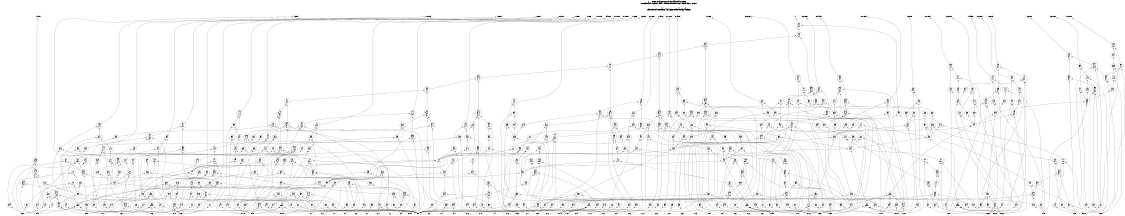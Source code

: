 # Network structure generated by ABC

digraph network {
size = "7.5,10";
center = true;
edge [dir = back];

{
  node [shape = plaintext];
  edge [style = invis];
  LevelTitle1 [label=""];
  LevelTitle2 [label=""];
  Level18 [label = ""];
  Level17 [label = ""];
  Level16 [label = ""];
  Level15 [label = ""];
  Level14 [label = ""];
  Level13 [label = ""];
  Level12 [label = ""];
  Level11 [label = ""];
  Level10 [label = ""];
  Level9 [label = ""];
  Level8 [label = ""];
  Level7 [label = ""];
  Level6 [label = ""];
  Level5 [label = ""];
  Level4 [label = ""];
  Level3 [label = ""];
  Level2 [label = ""];
  Level1 [label = ""];
  Level0 [label = ""];
  LevelTitle1 ->  LevelTitle2 ->  Level18 ->  Level17 ->  Level16 ->  Level15 ->  Level14 ->  Level13 ->  Level12 ->  Level11 ->  Level10 ->  Level9 ->  Level8 ->  Level7 ->  Level6 ->  Level5 ->  Level4 ->  Level3 ->  Level2 ->  Level1 ->  Level0;
}

{
  rank = same;
  LevelTitle1;
  title1 [shape=plaintext,
          fontsize=20,
          fontname = "Times-Roman",
          label="Network structure visualized by ABC\nBenchmark \"s838.1.blif\". Time was Thu Oct  8 20:46:11 2020. "
         ];
}

{
  rank = same;
  LevelTitle2;
  title2 [shape=plaintext,
          fontsize=18,
          fontname = "Times-Roman",
          label="The network contains 446 logic nodes and 32 latches.\n"
         ];
}

{
  rank = same;
  Level18;
  Node35 [label = "Z", shape = invtriangle, color = coral, fillcolor = coral];
  Node37 [label = "X.4L_in", shape = box, color = coral, fillcolor = coral];
  Node40 [label = "X.3L_in", shape = box, color = coral, fillcolor = coral];
  Node43 [label = "X.2L_in", shape = box, color = coral, fillcolor = coral];
  Node46 [label = "X.1L_in", shape = box, color = coral, fillcolor = coral];
  Node49 [label = "X.8L_in", shape = box, color = coral, fillcolor = coral];
  Node52 [label = "X.7L_in", shape = box, color = coral, fillcolor = coral];
  Node55 [label = "X.6L_in", shape = box, color = coral, fillcolor = coral];
  Node58 [label = "X.5L_in", shape = box, color = coral, fillcolor = coral];
  Node61 [label = "X.12L_in", shape = box, color = coral, fillcolor = coral];
  Node64 [label = "X.11L_in", shape = box, color = coral, fillcolor = coral];
  Node67 [label = "X.10L_in", shape = box, color = coral, fillcolor = coral];
  Node70 [label = "X.9L_in", shape = box, color = coral, fillcolor = coral];
  Node73 [label = "X.16L_in", shape = box, color = coral, fillcolor = coral];
  Node76 [label = "X.15L_in", shape = box, color = coral, fillcolor = coral];
  Node79 [label = "X.14L_in", shape = box, color = coral, fillcolor = coral];
  Node82 [label = "X.13L_in", shape = box, color = coral, fillcolor = coral];
  Node85 [label = "X.20L_in", shape = box, color = coral, fillcolor = coral];
  Node88 [label = "X.19L_in", shape = box, color = coral, fillcolor = coral];
  Node91 [label = "X.18L_in", shape = box, color = coral, fillcolor = coral];
  Node94 [label = "X.17L_in", shape = box, color = coral, fillcolor = coral];
  Node97 [label = "X.24L_in", shape = box, color = coral, fillcolor = coral];
  Node100 [label = "X.23L_in", shape = box, color = coral, fillcolor = coral];
  Node103 [label = "X.22L_in", shape = box, color = coral, fillcolor = coral];
  Node106 [label = "X.21L_in", shape = box, color = coral, fillcolor = coral];
  Node109 [label = "X.28L_in", shape = box, color = coral, fillcolor = coral];
  Node112 [label = "X.27L_in", shape = box, color = coral, fillcolor = coral];
  Node115 [label = "X.26L_in", shape = box, color = coral, fillcolor = coral];
  Node118 [label = "X.25L_in", shape = box, color = coral, fillcolor = coral];
  Node121 [label = "X.32L_in", shape = box, color = coral, fillcolor = coral];
  Node124 [label = "X.31L_in", shape = box, color = coral, fillcolor = coral];
  Node127 [label = "X.30L_in", shape = box, color = coral, fillcolor = coral];
  Node130 [label = "X.29L_in", shape = box, color = coral, fillcolor = coral];
}

{
  rank = same;
  Level17;
  Node132 [label = "132\n1- 1\n-1 1", shape = ellipse];
}

{
  rank = same;
  Level16;
  Node553 [label = "553\n1- 1\n-1 1", shape = ellipse];
}

{
  rank = same;
  Level15;
  Node162 [label = "162\n0- 1\n-0 1", shape = ellipse];
  Node551 [label = "551\n1- 1\n-1 1", shape = ellipse];
}

{
  rank = same;
  Level14;
  Node161 [label = "161\n0- 1\n-0 1", shape = ellipse];
  Node264 [label = "264\n0 1", shape = ellipse];
  Node549 [label = "549\n1- 1\n-1 1", shape = ellipse];
}

{
  rank = same;
  Level13;
  Node157 [label = "157\n0- 1\n-0 1", shape = ellipse];
  Node158 [label = "158\n1- 1\n-1 1", shape = ellipse];
  Node163 [label = "163\n00 1", shape = ellipse];
  Node263 [label = "263\n00 1", shape = ellipse];
  Node520 [label = "520\n1-- 1\n-1- 1\n--1 1", shape = ellipse];
  Node521 [label = "521\n1- 1\n-1 1", shape = ellipse];
  Node547 [label = "547\n1- 1\n-1 1", shape = ellipse];
}

{
  rank = same;
  Level12;
  Node153 [label = "153\n0- 1\n-0 1", shape = ellipse];
  Node154 [label = "154\n1- 1\n-1 1", shape = ellipse];
  Node159 [label = "159\n00 1", shape = ellipse];
  Node164 [label = "164\n1- 1\n-1 1", shape = ellipse];
  Node407 [label = "407\n11 1", shape = ellipse];
  Node413 [label = "413\n11 1", shape = ellipse];
  Node416 [label = "416\n11 1", shape = ellipse];
  Node516 [label = "516\n1-- 1\n-1- 1\n--1 1", shape = ellipse];
  Node519 [label = "519\n0- 1\n-0 1", shape = ellipse];
  Node545 [label = "545\n1- 1\n-1 1", shape = ellipse];
  Node561 [label = "561\n0- 1\n-0 1", shape = ellipse];
}

{
  rank = same;
  Level11;
  Node149 [label = "149\n0- 1\n-0 1", shape = ellipse];
  Node150 [label = "150\n1- 1\n-1 1", shape = ellipse];
  Node155 [label = "155\n00 1", shape = ellipse];
  Node160 [label = "160\n1- 1\n-1 1", shape = ellipse];
  Node243 [label = "243\n0 1", shape = ellipse];
  Node254 [label = "254\n0 1", shape = ellipse];
  Node256 [label = "256\n0 1", shape = ellipse];
  Node265 [label = "265\n0 1", shape = ellipse];
  Node401 [label = "401\n11 1", shape = ellipse];
  Node406 [label = "406\n11 1", shape = ellipse];
  Node409 [label = "409\n11 1", shape = ellipse];
  Node412 [label = "412\n11 1", shape = ellipse];
  Node414 [label = "414\n11 1", shape = ellipse];
  Node513 [label = "513\n1-- 1\n-1- 1\n--1 1", shape = ellipse];
  Node522 [label = "522\n1-- 1\n-1- 1\n--1 1", shape = ellipse];
  Node543 [label = "543\n1- 1\n-1 1", shape = ellipse];
  Node552 [label = "552\n0-- 1\n-0- 1\n--0 1", shape = ellipse];
  Node560 [label = "560\n0- 1\n-0 1", shape = ellipse];
}

{
  rank = same;
  Level10;
  Node145 [label = "145\n0- 1\n-0 1", shape = ellipse];
  Node146 [label = "146\n1- 1\n-1 1", shape = ellipse];
  Node151 [label = "151\n00 1", shape = ellipse];
  Node156 [label = "156\n1- 1\n-1 1", shape = ellipse];
  Node230 [label = "230\n0 1", shape = ellipse];
  Node241 [label = "241\n0 1", shape = ellipse];
  Node242 [label = "242\n00 1", shape = ellipse];
  Node246 [label = "246\n0 1", shape = ellipse];
  Node255 [label = "255\n0- 1\n-0 1", shape = ellipse];
  Node260 [label = "260\n0 1", shape = ellipse];
  Node395 [label = "395\n11 1", shape = ellipse];
  Node400 [label = "400\n11 1", shape = ellipse];
  Node403 [label = "403\n11 1", shape = ellipse];
  Node408 [label = "408\n11 1", shape = ellipse];
  Node410 [label = "410\n11 1", shape = ellipse];
  Node415 [label = "415\n11 1", shape = ellipse];
  Node510 [label = "510\n1-- 1\n-1- 1\n--1 1", shape = ellipse];
  Node518 [label = "518\n1-- 1\n-1- 1\n--1 1", shape = ellipse];
  Node537 [label = "537\n1- 1\n-1 1", shape = ellipse];
  Node538 [label = "538\n1- 1\n-1 1", shape = ellipse];
  Node541 [label = "541\n1- 1\n-1 1", shape = ellipse];
  Node550 [label = "550\n0-- 1\n-0- 1\n--0 1", shape = ellipse];
  Node559 [label = "559\n0- 1\n-0 1", shape = ellipse];
  Node577 [label = "577\n00 1", shape = ellipse];
}

{
  rank = same;
  Level9;
  Node141 [label = "141\n0- 1\n-0 1", shape = ellipse];
  Node142 [label = "142\n1- 1\n-1 1", shape = ellipse];
  Node147 [label = "147\n00 1", shape = ellipse];
  Node152 [label = "152\n1- 1\n-1 1", shape = ellipse];
  Node217 [label = "217\n0 1", shape = ellipse];
  Node228 [label = "228\n0 1", shape = ellipse];
  Node229 [label = "229\n00 1", shape = ellipse];
  Node233 [label = "233\n0 1", shape = ellipse];
  Node245 [label = "245\n0- 1\n-0 1", shape = ellipse];
  Node250 [label = "250\n0 1", shape = ellipse];
  Node251 [label = "251\n0 1", shape = ellipse];
  Node259 [label = "259\n11 1", shape = ellipse];
  Node365 [label = "365\n0 1", shape = ellipse];
  Node367 [label = "367\n0 1", shape = ellipse];
  Node389 [label = "389\n11 1", shape = ellipse];
  Node394 [label = "394\n11 1", shape = ellipse];
  Node397 [label = "397\n11 1", shape = ellipse];
  Node402 [label = "402\n11 1", shape = ellipse];
  Node404 [label = "404\n11 1", shape = ellipse];
  Node411 [label = "411\n11 1", shape = ellipse];
  Node495 [label = "495\n11 1", shape = ellipse];
  Node497 [label = "497\n11 1", shape = ellipse];
  Node507 [label = "507\n1-- 1\n-1- 1\n--1 1", shape = ellipse];
  Node515 [label = "515\n1-- 1\n-1- 1\n--1 1", shape = ellipse];
  Node535 [label = "535\n1- 1\n-1 1", shape = ellipse];
  Node536 [label = "536\n1- 1\n-1 1", shape = ellipse];
  Node540 [label = "540\n0-- 1\n-0- 1\n--0 1", shape = ellipse];
  Node542 [label = "542\n0-- 1\n-0- 1\n--0 1", shape = ellipse];
  Node544 [label = "544\n0-- 1\n-0- 1\n--0 1", shape = ellipse];
  Node546 [label = "546\n0-- 1\n-0- 1\n--0 1", shape = ellipse];
  Node548 [label = "548\n0-- 1\n-0- 1\n--0 1", shape = ellipse];
  Node558 [label = "558\n0- 1\n-0 1", shape = ellipse];
  Node576 [label = "576\n00 1", shape = ellipse];
}

{
  rank = same;
  Level8;
  Node137 [label = "137\n0- 1\n-0 1", shape = ellipse];
  Node138 [label = "138\n1- 1\n-1 1", shape = ellipse];
  Node143 [label = "143\n00 1", shape = ellipse];
  Node148 [label = "148\n1- 1\n-1 1", shape = ellipse];
  Node204 [label = "204\n0 1", shape = ellipse];
  Node215 [label = "215\n0 1", shape = ellipse];
  Node216 [label = "216\n00 1", shape = ellipse];
  Node220 [label = "220\n0 1", shape = ellipse];
  Node232 [label = "232\n0- 1\n-0 1", shape = ellipse];
  Node237 [label = "237\n0 1", shape = ellipse];
  Node238 [label = "238\n0 1", shape = ellipse];
  Node249 [label = "249\n11 1", shape = ellipse];
  Node359 [label = "359\n0 1", shape = ellipse];
  Node361 [label = "361\n0 1", shape = ellipse];
  Node364 [label = "364\n11 1", shape = ellipse];
  Node366 [label = "366\n11 1", shape = ellipse];
  Node383 [label = "383\n11 1", shape = ellipse];
  Node388 [label = "388\n11 1", shape = ellipse];
  Node391 [label = "391\n11 1", shape = ellipse];
  Node396 [label = "396\n11 1", shape = ellipse];
  Node398 [label = "398\n11 1", shape = ellipse];
  Node405 [label = "405\n11 1", shape = ellipse];
  Node474 [label = "474\n11 1", shape = ellipse];
  Node478 [label = "478\n11 1", shape = ellipse];
  Node493 [label = "493\n11 1", shape = ellipse];
  Node496 [label = "496\n11 1", shape = ellipse];
  Node504 [label = "504\n1-- 1\n-1- 1\n--1 1", shape = ellipse];
  Node512 [label = "512\n1-- 1\n-1- 1\n--1 1", shape = ellipse];
  Node525 [label = "525\n1- 1\n-1 1", shape = ellipse];
  Node527 [label = "527\n1- 1\n-1 1", shape = ellipse];
  Node529 [label = "529\n1- 1\n-1 1", shape = ellipse];
  Node531 [label = "531\n1- 1\n-1 1", shape = ellipse];
  Node533 [label = "533\n1- 1\n-1 1", shape = ellipse];
  Node534 [label = "534\n1- 1\n-1 1", shape = ellipse];
  Node539 [label = "539\n0-- 1\n-0- 1\n--0 1", shape = ellipse];
  Node557 [label = "557\n0- 1\n-0 1", shape = ellipse];
  Node572 [label = "572\n00 1", shape = ellipse];
  Node573 [label = "573\n00 1", shape = ellipse];
  Node574 [label = "574\n00 1", shape = ellipse];
  Node575 [label = "575\n00 1", shape = ellipse];
}

{
  rank = same;
  Level7;
  Node139 [label = "139\n00 1", shape = ellipse];
  Node144 [label = "144\n1- 1\n-1 1", shape = ellipse];
  Node191 [label = "191\n0 1", shape = ellipse];
  Node202 [label = "202\n0 1", shape = ellipse];
  Node203 [label = "203\n00 1", shape = ellipse];
  Node207 [label = "207\n0 1", shape = ellipse];
  Node219 [label = "219\n0- 1\n-0 1", shape = ellipse];
  Node224 [label = "224\n0 1", shape = ellipse];
  Node225 [label = "225\n0 1", shape = ellipse];
  Node236 [label = "236\n11 1", shape = ellipse];
  Node331 [label = "331\n0 1", shape = ellipse];
  Node337 [label = "337\n0 1", shape = ellipse];
  Node343 [label = "343\n0 1", shape = ellipse];
  Node349 [label = "349\n0 1", shape = ellipse];
  Node353 [label = "353\n0 1", shape = ellipse];
  Node355 [label = "355\n0 1", shape = ellipse];
  Node358 [label = "358\n11 1", shape = ellipse];
  Node360 [label = "360\n11 1", shape = ellipse];
  Node377 [label = "377\n11 1", shape = ellipse];
  Node382 [label = "382\n11 1", shape = ellipse];
  Node385 [label = "385\n11 1", shape = ellipse];
  Node390 [label = "390\n11 1", shape = ellipse];
  Node392 [label = "392\n11 1", shape = ellipse];
  Node399 [label = "399\n11 1", shape = ellipse];
  Node436 [label = "436\n11 1", shape = ellipse];
  Node468 [label = "468\n11 1", shape = ellipse];
  Node472 [label = "472\n11 1", shape = ellipse];
  Node486 [label = "486\n11 1", shape = ellipse];
  Node488 [label = "488\n11 1", shape = ellipse];
  Node490 [label = "490\n11 1", shape = ellipse];
  Node491 [label = "491\n11 1", shape = ellipse];
  Node492 [label = "492\n11 1", shape = ellipse];
  Node494 [label = "494\n11 1", shape = ellipse];
  Node501 [label = "501\n1-- 1\n-1- 1\n--1 1", shape = ellipse];
  Node509 [label = "509\n1-- 1\n-1- 1\n--1 1", shape = ellipse];
  Node523 [label = "523\n1- 1\n-1 1", shape = ellipse];
  Node532 [label = "532\n1- 1\n-1 1", shape = ellipse];
  Node556 [label = "556\n0- 1\n-0 1", shape = ellipse];
  Node571 [label = "571\n00 1", shape = ellipse];
}

{
  rank = same;
  Level6;
  Node140 [label = "140\n1- 1\n-1 1", shape = ellipse];
  Node178 [label = "178\n0 1", shape = ellipse];
  Node189 [label = "189\n0 1", shape = ellipse];
  Node190 [label = "190\n00 1", shape = ellipse];
  Node194 [label = "194\n0 1", shape = ellipse];
  Node206 [label = "206\n0- 1\n-0 1", shape = ellipse];
  Node211 [label = "211\n0 1", shape = ellipse];
  Node212 [label = "212\n0 1", shape = ellipse];
  Node223 [label = "223\n11 1", shape = ellipse];
  Node325 [label = "325\n0 1", shape = ellipse];
  Node330 [label = "330\n11 1", shape = ellipse];
  Node336 [label = "336\n11 1", shape = ellipse];
  Node342 [label = "342\n11 1", shape = ellipse];
  Node347 [label = "347\n0 1", shape = ellipse];
  Node348 [label = "348\n11 1", shape = ellipse];
  Node352 [label = "352\n11 1", shape = ellipse];
  Node354 [label = "354\n11 1", shape = ellipse];
  Node376 [label = "376\n11 1", shape = ellipse];
  Node379 [label = "379\n11 1", shape = ellipse];
  Node384 [label = "384\n11 1", shape = ellipse];
  Node386 [label = "386\n11 1", shape = ellipse];
  Node393 [label = "393\n11 1", shape = ellipse];
  Node434 [label = "434\n11 1", shape = ellipse];
  Node442 [label = "442\n11 1", shape = ellipse];
  Node448 [label = "448\n11 1", shape = ellipse];
  Node454 [label = "454\n11 1", shape = ellipse];
  Node460 [label = "460\n11 1", shape = ellipse];
  Node462 [label = "462\n11 1", shape = ellipse];
  Node466 [label = "466\n11 1", shape = ellipse];
  Node484 [label = "484\n11 1", shape = ellipse];
  Node489 [label = "489\n11 1", shape = ellipse];
  Node506 [label = "506\n1-- 1\n-1- 1\n--1 1", shape = ellipse];
  Node526 [label = "526\n1- 1\n-1 1", shape = ellipse];
  Node528 [label = "528\n1- 1\n-1 1", shape = ellipse];
  Node530 [label = "530\n1- 1\n-1 1", shape = ellipse];
  Node555 [label = "555\n0- 1\n-0 1", shape = ellipse];
}

{
  rank = same;
  Level5;
  Node133 [label = "133\n0- 1\n-0 1", shape = ellipse];
  Node134 [label = "134\n1- 1\n-1 1", shape = ellipse];
  Node177 [label = "177\n00 1", shape = ellipse];
  Node181 [label = "181\n0 1", shape = ellipse];
  Node193 [label = "193\n0- 1\n-0 1", shape = ellipse];
  Node198 [label = "198\n0 1", shape = ellipse];
  Node199 [label = "199\n0 1", shape = ellipse];
  Node210 [label = "210\n11 1", shape = ellipse];
  Node324 [label = "324\n00 1", shape = ellipse];
  Node329 [label = "329\n0 1", shape = ellipse];
  Node335 [label = "335\n0 1", shape = ellipse];
  Node341 [label = "341\n0 1", shape = ellipse];
  Node346 [label = "346\n11 1", shape = ellipse];
  Node378 [label = "378\n11 1", shape = ellipse];
  Node380 [label = "380\n11 1", shape = ellipse];
  Node387 [label = "387\n11 1", shape = ellipse];
  Node432 [label = "432\n11 1", shape = ellipse];
  Node440 [label = "440\n00 1", shape = ellipse];
  Node441 [label = "441\n000 1", shape = ellipse];
  Node446 [label = "446\n00 1", shape = ellipse];
  Node447 [label = "447\n000 1", shape = ellipse];
  Node452 [label = "452\n00 1", shape = ellipse];
  Node453 [label = "453\n000 1", shape = ellipse];
  Node456 [label = "456\n11 1", shape = ellipse];
  Node458 [label = "458\n00 1", shape = ellipse];
  Node459 [label = "459\n000 1", shape = ellipse];
  Node464 [label = "464\n00 1", shape = ellipse];
  Node465 [label = "465\n000 1", shape = ellipse];
  Node470 [label = "470\n00 1", shape = ellipse];
  Node471 [label = "471\n000 1", shape = ellipse];
  Node476 [label = "476\n00 1", shape = ellipse];
  Node477 [label = "477\n000 1", shape = ellipse];
  Node483 [label = "483\n000 1", shape = ellipse];
  Node487 [label = "487\n11 1", shape = ellipse];
  Node503 [label = "503\n1-- 1\n-1- 1\n--1 1", shape = ellipse];
  Node524 [label = "524\n1- 1\n-1 1", shape = ellipse];
}

{
  rank = same;
  Level4;
  Node135 [label = "135\n00 1", shape = ellipse];
  Node180 [label = "180\n0- 1\n-0 1", shape = ellipse];
  Node185 [label = "185\n0 1", shape = ellipse];
  Node186 [label = "186\n0 1", shape = ellipse];
  Node197 [label = "197\n11 1", shape = ellipse];
  Node323 [label = "323\n0 1", shape = ellipse];
  Node328 [label = "328\n11 1", shape = ellipse];
  Node334 [label = "334\n11 1", shape = ellipse];
  Node340 [label = "340\n11 1", shape = ellipse];
  Node371 [label = "371\n11 1", shape = ellipse];
  Node381 [label = "381\n11 1", shape = ellipse];
  Node430 [label = "430\n11 1", shape = ellipse];
  Node450 [label = "450\n11 1", shape = ellipse];
  Node482 [label = "482\n11 1", shape = ellipse];
  Node485 [label = "485\n11 1", shape = ellipse];
  Node498 [label = "498\n1-- 1\n-1- 1\n--1 1", shape = ellipse];
  Node562 [label = "562\n0- 1\n-0 1", shape = ellipse];
  Node563 [label = "563\n0- 1\n-0 1", shape = ellipse];
  Node564 [label = "564\n0- 1\n-0 1", shape = ellipse];
  Node565 [label = "565\n0- 1\n-0 1", shape = ellipse];
  Node566 [label = "566\n0- 1\n-0 1", shape = ellipse];
  Node567 [label = "567\n0- 1\n-0 1", shape = ellipse];
  Node568 [label = "568\n0- 1\n-0 1", shape = ellipse];
  Node569 [label = "569\n0- 1\n-0 1", shape = ellipse];
  Node570 [label = "570\n00 1", shape = ellipse];
}

{
  rank = same;
  Level3;
  Node136 [label = "136\n1- 1\n-1 1", shape = ellipse];
  Node166 [label = "166\n0 1", shape = ellipse];
  Node176 [label = "176\n0 1", shape = ellipse];
  Node184 [label = "184\n11 1", shape = ellipse];
  Node272 [label = "272\n0 1", shape = ellipse];
  Node279 [label = "279\n0 1", shape = ellipse];
  Node286 [label = "286\n0 1", shape = ellipse];
  Node293 [label = "293\n0 1", shape = ellipse];
  Node300 [label = "300\n0 1", shape = ellipse];
  Node307 [label = "307\n0 1", shape = ellipse];
  Node314 [label = "314\n0 1", shape = ellipse];
  Node321 [label = "321\n0 1", shape = ellipse];
  Node322 [label = "322\n00 1", shape = ellipse];
  Node370 [label = "370\n11 1", shape = ellipse];
  Node373 [label = "373\n11 1", shape = ellipse];
  Node428 [label = "428\n11 1", shape = ellipse];
  Node438 [label = "438\n11 1", shape = ellipse];
  Node439 [label = "439\n00 1", shape = ellipse];
  Node444 [label = "444\n11 1", shape = ellipse];
  Node445 [label = "445\n00 1", shape = ellipse];
  Node451 [label = "451\n00 1", shape = ellipse];
  Node457 [label = "457\n00 1", shape = ellipse];
  Node463 [label = "463\n00 1", shape = ellipse];
  Node469 [label = "469\n00 1", shape = ellipse];
  Node475 [label = "475\n00 1", shape = ellipse];
  Node480 [label = "480\n11 1", shape = ellipse];
  Node554 [label = "554\n0- 1\n-0 1", shape = ellipse];
}

{
  rank = same;
  Level2;
  Node165 [label = "165\n00 1", shape = ellipse];
  Node169 [label = "169\n0 1", shape = ellipse];
  Node271 [label = "271\n0- 1\n-0 1", shape = ellipse];
  Node278 [label = "278\n0- 1\n-0 1", shape = ellipse];
  Node285 [label = "285\n0- 1\n-0 1", shape = ellipse];
  Node292 [label = "292\n0- 1\n-0 1", shape = ellipse];
  Node299 [label = "299\n0- 1\n-0 1", shape = ellipse];
  Node306 [label = "306\n0- 1\n-0 1", shape = ellipse];
  Node313 [label = "313\n0- 1\n-0 1", shape = ellipse];
  Node320 [label = "320\n0- 1\n-0 1", shape = ellipse];
  Node372 [label = "372\n11 1", shape = ellipse];
  Node374 [label = "374\n11 1", shape = ellipse];
  Node375 [label = "375\n11 1", shape = ellipse];
  Node417 [label = "417\n000 1", shape = ellipse];
  Node418 [label = "418\n000 1", shape = ellipse];
  Node419 [label = "419\n000 1", shape = ellipse];
  Node420 [label = "420\n000 1", shape = ellipse];
  Node421 [label = "421\n000 1", shape = ellipse];
  Node422 [label = "422\n000 1", shape = ellipse];
  Node423 [label = "423\n000 1", shape = ellipse];
  Node426 [label = "426\n11 1", shape = ellipse];
  Node437 [label = "437\n00 1", shape = ellipse];
  Node443 [label = "443\n00 1", shape = ellipse];
  Node449 [label = "449\n00 1", shape = ellipse];
  Node455 [label = "455\n00 1", shape = ellipse];
  Node461 [label = "461\n00 1", shape = ellipse];
  Node467 [label = "467\n00 1", shape = ellipse];
  Node473 [label = "473\n00 1", shape = ellipse];
  Node479 [label = "479\n00 1", shape = ellipse];
  Node500 [label = "500\n1-- 1\n-1- 1\n--1 1", shape = ellipse];
}

{
  rank = same;
  Level1;
  Node167 [label = "167\n0 1", shape = ellipse];
  Node168 [label = "168\n0- 1\n-0 1", shape = ellipse];
  Node170 [label = "170\n0 1", shape = ellipse];
  Node171 [label = "171\n0 1", shape = ellipse];
  Node172 [label = "172\n0 1", shape = ellipse];
  Node173 [label = "173\n0 1", shape = ellipse];
  Node174 [label = "174\n0 1", shape = ellipse];
  Node175 [label = "175\n0 1", shape = ellipse];
  Node179 [label = "179\n0 1", shape = ellipse];
  Node182 [label = "182\n0 1", shape = ellipse];
  Node183 [label = "183\n0 1", shape = ellipse];
  Node187 [label = "187\n0 1", shape = ellipse];
  Node188 [label = "188\n0 1", shape = ellipse];
  Node192 [label = "192\n0 1", shape = ellipse];
  Node195 [label = "195\n0 1", shape = ellipse];
  Node196 [label = "196\n0 1", shape = ellipse];
  Node200 [label = "200\n0 1", shape = ellipse];
  Node201 [label = "201\n0 1", shape = ellipse];
  Node205 [label = "205\n0 1", shape = ellipse];
  Node208 [label = "208\n0 1", shape = ellipse];
  Node209 [label = "209\n0 1", shape = ellipse];
  Node213 [label = "213\n0 1", shape = ellipse];
  Node214 [label = "214\n0 1", shape = ellipse];
  Node218 [label = "218\n0 1", shape = ellipse];
  Node221 [label = "221\n0 1", shape = ellipse];
  Node222 [label = "222\n0 1", shape = ellipse];
  Node226 [label = "226\n0 1", shape = ellipse];
  Node227 [label = "227\n0 1", shape = ellipse];
  Node231 [label = "231\n0 1", shape = ellipse];
  Node234 [label = "234\n0 1", shape = ellipse];
  Node235 [label = "235\n0 1", shape = ellipse];
  Node239 [label = "239\n0 1", shape = ellipse];
  Node240 [label = "240\n0 1", shape = ellipse];
  Node244 [label = "244\n0 1", shape = ellipse];
  Node247 [label = "247\n0 1", shape = ellipse];
  Node248 [label = "248\n0 1", shape = ellipse];
  Node252 [label = "252\n0 1", shape = ellipse];
  Node253 [label = "253\n0 1", shape = ellipse];
  Node257 [label = "257\n0 1", shape = ellipse];
  Node258 [label = "258\n0 1", shape = ellipse];
  Node261 [label = "261\n0 1", shape = ellipse];
  Node262 [label = "262\n0 1", shape = ellipse];
  Node266 [label = "266\n0 1", shape = ellipse];
  Node267 [label = "267\n0 1", shape = ellipse];
  Node268 [label = "268\n0 1", shape = ellipse];
  Node269 [label = "269\n0 1", shape = ellipse];
  Node270 [label = "270\n0 1", shape = ellipse];
  Node273 [label = "273\n0 1", shape = ellipse];
  Node274 [label = "274\n0 1", shape = ellipse];
  Node275 [label = "275\n0 1", shape = ellipse];
  Node276 [label = "276\n0 1", shape = ellipse];
  Node277 [label = "277\n0 1", shape = ellipse];
  Node280 [label = "280\n0 1", shape = ellipse];
  Node281 [label = "281\n0 1", shape = ellipse];
  Node282 [label = "282\n0 1", shape = ellipse];
  Node283 [label = "283\n0 1", shape = ellipse];
  Node284 [label = "284\n0 1", shape = ellipse];
  Node287 [label = "287\n0 1", shape = ellipse];
  Node288 [label = "288\n0 1", shape = ellipse];
  Node289 [label = "289\n0 1", shape = ellipse];
  Node290 [label = "290\n0 1", shape = ellipse];
  Node291 [label = "291\n0 1", shape = ellipse];
  Node294 [label = "294\n0 1", shape = ellipse];
  Node295 [label = "295\n0 1", shape = ellipse];
  Node296 [label = "296\n0 1", shape = ellipse];
  Node297 [label = "297\n0 1", shape = ellipse];
  Node298 [label = "298\n0 1", shape = ellipse];
  Node301 [label = "301\n0 1", shape = ellipse];
  Node302 [label = "302\n0 1", shape = ellipse];
  Node303 [label = "303\n0 1", shape = ellipse];
  Node304 [label = "304\n0 1", shape = ellipse];
  Node305 [label = "305\n0 1", shape = ellipse];
  Node308 [label = "308\n0 1", shape = ellipse];
  Node309 [label = "309\n0 1", shape = ellipse];
  Node310 [label = "310\n0 1", shape = ellipse];
  Node311 [label = "311\n0 1", shape = ellipse];
  Node312 [label = "312\n0 1", shape = ellipse];
  Node315 [label = "315\n0 1", shape = ellipse];
  Node316 [label = "316\n0 1", shape = ellipse];
  Node317 [label = "317\n0 1", shape = ellipse];
  Node318 [label = "318\n0 1", shape = ellipse];
  Node319 [label = "319\n0 1", shape = ellipse];
  Node326 [label = "326\n0 1", shape = ellipse];
  Node327 [label = "327\n0 1", shape = ellipse];
  Node332 [label = "332\n0 1", shape = ellipse];
  Node333 [label = "333\n0 1", shape = ellipse];
  Node338 [label = "338\n0 1", shape = ellipse];
  Node339 [label = "339\n0 1", shape = ellipse];
  Node344 [label = "344\n0 1", shape = ellipse];
  Node345 [label = "345\n0 1", shape = ellipse];
  Node350 [label = "350\n0 1", shape = ellipse];
  Node351 [label = "351\n0 1", shape = ellipse];
  Node356 [label = "356\n0 1", shape = ellipse];
  Node357 [label = "357\n0 1", shape = ellipse];
  Node362 [label = "362\n0 1", shape = ellipse];
  Node363 [label = "363\n0 1", shape = ellipse];
  Node368 [label = "368\n0 1", shape = ellipse];
  Node369 [label = "369\n0 1", shape = ellipse];
  Node424 [label = "424\n0000 1", shape = ellipse];
  Node425 [label = "425\n0000 1", shape = ellipse];
  Node427 [label = "427\n0000 1", shape = ellipse];
  Node429 [label = "429\n0000 1", shape = ellipse];
  Node431 [label = "431\n0000 1", shape = ellipse];
  Node433 [label = "433\n0000 1", shape = ellipse];
  Node435 [label = "435\n0000 1", shape = ellipse];
  Node481 [label = "481\n11 1", shape = ellipse];
  Node499 [label = "499\n0- 1\n-0 1", shape = ellipse];
  Node502 [label = "502\n0- 1\n-0 1", shape = ellipse];
  Node505 [label = "505\n0- 1\n-0 1", shape = ellipse];
  Node508 [label = "508\n0- 1\n-0 1", shape = ellipse];
  Node511 [label = "511\n0- 1\n-0 1", shape = ellipse];
  Node514 [label = "514\n0- 1\n-0 1", shape = ellipse];
  Node517 [label = "517\n0- 1\n-0 1", shape = ellipse];
}

{
  rank = same;
  Level0;
  Node1 [label = "P.0", shape = triangle, color = coral, fillcolor = coral];
  Node2 [label = "C.32", shape = triangle, color = coral, fillcolor = coral];
  Node3 [label = "C.31", shape = triangle, color = coral, fillcolor = coral];
  Node4 [label = "C.30", shape = triangle, color = coral, fillcolor = coral];
  Node5 [label = "C.29", shape = triangle, color = coral, fillcolor = coral];
  Node6 [label = "C.28", shape = triangle, color = coral, fillcolor = coral];
  Node7 [label = "C.27", shape = triangle, color = coral, fillcolor = coral];
  Node8 [label = "C.26", shape = triangle, color = coral, fillcolor = coral];
  Node9 [label = "C.25", shape = triangle, color = coral, fillcolor = coral];
  Node10 [label = "C.24", shape = triangle, color = coral, fillcolor = coral];
  Node11 [label = "C.23", shape = triangle, color = coral, fillcolor = coral];
  Node12 [label = "C.22", shape = triangle, color = coral, fillcolor = coral];
  Node13 [label = "C.21", shape = triangle, color = coral, fillcolor = coral];
  Node14 [label = "C.20", shape = triangle, color = coral, fillcolor = coral];
  Node15 [label = "C.19", shape = triangle, color = coral, fillcolor = coral];
  Node16 [label = "C.18", shape = triangle, color = coral, fillcolor = coral];
  Node17 [label = "C.17", shape = triangle, color = coral, fillcolor = coral];
  Node18 [label = "C.16", shape = triangle, color = coral, fillcolor = coral];
  Node19 [label = "C.15", shape = triangle, color = coral, fillcolor = coral];
  Node20 [label = "C.14", shape = triangle, color = coral, fillcolor = coral];
  Node21 [label = "C.13", shape = triangle, color = coral, fillcolor = coral];
  Node22 [label = "C.12", shape = triangle, color = coral, fillcolor = coral];
  Node23 [label = "C.11", shape = triangle, color = coral, fillcolor = coral];
  Node24 [label = "C.10", shape = triangle, color = coral, fillcolor = coral];
  Node25 [label = "C.9", shape = triangle, color = coral, fillcolor = coral];
  Node26 [label = "C.8", shape = triangle, color = coral, fillcolor = coral];
  Node27 [label = "C.7", shape = triangle, color = coral, fillcolor = coral];
  Node28 [label = "C.6", shape = triangle, color = coral, fillcolor = coral];
  Node29 [label = "C.5", shape = triangle, color = coral, fillcolor = coral];
  Node30 [label = "C.4", shape = triangle, color = coral, fillcolor = coral];
  Node31 [label = "C.3", shape = triangle, color = coral, fillcolor = coral];
  Node32 [label = "C.2", shape = triangle, color = coral, fillcolor = coral];
  Node33 [label = "C.1", shape = triangle, color = coral, fillcolor = coral];
  Node34 [label = "C.0", shape = triangle, color = coral, fillcolor = coral];
  Node38 [label = "X.4L", shape = box, color = coral, fillcolor = coral];
  Node41 [label = "X.3L", shape = box, color = coral, fillcolor = coral];
  Node44 [label = "X.2L", shape = box, color = coral, fillcolor = coral];
  Node47 [label = "X.1L", shape = box, color = coral, fillcolor = coral];
  Node50 [label = "X.8L", shape = box, color = coral, fillcolor = coral];
  Node53 [label = "X.7L", shape = box, color = coral, fillcolor = coral];
  Node56 [label = "X.6L", shape = box, color = coral, fillcolor = coral];
  Node59 [label = "X.5L", shape = box, color = coral, fillcolor = coral];
  Node62 [label = "X.12L", shape = box, color = coral, fillcolor = coral];
  Node65 [label = "X.11L", shape = box, color = coral, fillcolor = coral];
  Node68 [label = "X.10L", shape = box, color = coral, fillcolor = coral];
  Node71 [label = "X.9L", shape = box, color = coral, fillcolor = coral];
  Node74 [label = "X.16L", shape = box, color = coral, fillcolor = coral];
  Node77 [label = "X.15L", shape = box, color = coral, fillcolor = coral];
  Node80 [label = "X.14L", shape = box, color = coral, fillcolor = coral];
  Node83 [label = "X.13L", shape = box, color = coral, fillcolor = coral];
  Node86 [label = "X.20L", shape = box, color = coral, fillcolor = coral];
  Node89 [label = "X.19L", shape = box, color = coral, fillcolor = coral];
  Node92 [label = "X.18L", shape = box, color = coral, fillcolor = coral];
  Node95 [label = "X.17L", shape = box, color = coral, fillcolor = coral];
  Node98 [label = "X.24L", shape = box, color = coral, fillcolor = coral];
  Node101 [label = "X.23L", shape = box, color = coral, fillcolor = coral];
  Node104 [label = "X.22L", shape = box, color = coral, fillcolor = coral];
  Node107 [label = "X.21L", shape = box, color = coral, fillcolor = coral];
  Node110 [label = "X.28L", shape = box, color = coral, fillcolor = coral];
  Node113 [label = "X.27L", shape = box, color = coral, fillcolor = coral];
  Node116 [label = "X.26L", shape = box, color = coral, fillcolor = coral];
  Node119 [label = "X.25L", shape = box, color = coral, fillcolor = coral];
  Node122 [label = "X.32L", shape = box, color = coral, fillcolor = coral];
  Node125 [label = "X.31L", shape = box, color = coral, fillcolor = coral];
  Node128 [label = "X.30L", shape = box, color = coral, fillcolor = coral];
  Node131 [label = "X.29L", shape = box, color = coral, fillcolor = coral];
}

title1 -> title2 [style = invis];
title2 -> Node35 [style = invis];
title2 -> Node37 [style = invis];
title2 -> Node40 [style = invis];
title2 -> Node43 [style = invis];
title2 -> Node46 [style = invis];
title2 -> Node49 [style = invis];
title2 -> Node52 [style = invis];
title2 -> Node55 [style = invis];
title2 -> Node58 [style = invis];
title2 -> Node61 [style = invis];
title2 -> Node64 [style = invis];
title2 -> Node67 [style = invis];
title2 -> Node70 [style = invis];
title2 -> Node73 [style = invis];
title2 -> Node76 [style = invis];
title2 -> Node79 [style = invis];
title2 -> Node82 [style = invis];
title2 -> Node85 [style = invis];
title2 -> Node88 [style = invis];
title2 -> Node91 [style = invis];
title2 -> Node94 [style = invis];
title2 -> Node97 [style = invis];
title2 -> Node100 [style = invis];
title2 -> Node103 [style = invis];
title2 -> Node106 [style = invis];
title2 -> Node109 [style = invis];
title2 -> Node112 [style = invis];
title2 -> Node115 [style = invis];
title2 -> Node118 [style = invis];
title2 -> Node121 [style = invis];
title2 -> Node124 [style = invis];
title2 -> Node127 [style = invis];
title2 -> Node130 [style = invis];
Node35 -> Node132 [style = solid];
Node37 -> Node133 [style = solid];
Node40 -> Node134 [style = solid];
Node43 -> Node135 [style = solid];
Node46 -> Node136 [style = solid];
Node49 -> Node137 [style = solid];
Node52 -> Node138 [style = solid];
Node55 -> Node139 [style = solid];
Node58 -> Node140 [style = solid];
Node61 -> Node141 [style = solid];
Node64 -> Node142 [style = solid];
Node67 -> Node143 [style = solid];
Node70 -> Node144 [style = solid];
Node73 -> Node145 [style = solid];
Node76 -> Node146 [style = solid];
Node79 -> Node147 [style = solid];
Node82 -> Node148 [style = solid];
Node85 -> Node149 [style = solid];
Node88 -> Node150 [style = solid];
Node91 -> Node151 [style = solid];
Node94 -> Node152 [style = solid];
Node97 -> Node153 [style = solid];
Node100 -> Node154 [style = solid];
Node103 -> Node155 [style = solid];
Node106 -> Node156 [style = solid];
Node109 -> Node157 [style = solid];
Node112 -> Node158 [style = solid];
Node115 -> Node159 [style = solid];
Node118 -> Node160 [style = solid];
Node121 -> Node161 [style = solid];
Node124 -> Node162 [style = solid];
Node127 -> Node163 [style = solid];
Node130 -> Node164 [style = solid];
Node132 -> Node553 [style = solid];
Node132 -> Node497 [style = solid];
Node133 -> Node498 [style = solid];
Node133 -> Node554 [style = solid];
Node134 -> Node370 [style = solid];
Node134 -> Node371 [style = solid];
Node135 -> Node372 [style = solid];
Node135 -> Node373 [style = solid];
Node136 -> Node374 [style = solid];
Node136 -> Node375 [style = solid];
Node137 -> Node501 [style = solid];
Node137 -> Node555 [style = solid];
Node138 -> Node376 [style = solid];
Node138 -> Node377 [style = solid];
Node139 -> Node378 [style = solid];
Node139 -> Node379 [style = solid];
Node140 -> Node380 [style = solid];
Node140 -> Node381 [style = solid];
Node141 -> Node504 [style = solid];
Node141 -> Node556 [style = solid];
Node142 -> Node382 [style = solid];
Node142 -> Node383 [style = solid];
Node143 -> Node384 [style = solid];
Node143 -> Node385 [style = solid];
Node144 -> Node386 [style = solid];
Node144 -> Node387 [style = solid];
Node145 -> Node507 [style = solid];
Node145 -> Node557 [style = solid];
Node146 -> Node388 [style = solid];
Node146 -> Node389 [style = solid];
Node147 -> Node390 [style = solid];
Node147 -> Node391 [style = solid];
Node148 -> Node392 [style = solid];
Node148 -> Node393 [style = solid];
Node149 -> Node510 [style = solid];
Node149 -> Node558 [style = solid];
Node150 -> Node394 [style = solid];
Node150 -> Node395 [style = solid];
Node151 -> Node396 [style = solid];
Node151 -> Node397 [style = solid];
Node152 -> Node398 [style = solid];
Node152 -> Node399 [style = solid];
Node153 -> Node513 [style = solid];
Node153 -> Node559 [style = solid];
Node154 -> Node400 [style = solid];
Node154 -> Node401 [style = solid];
Node155 -> Node402 [style = solid];
Node155 -> Node403 [style = solid];
Node156 -> Node404 [style = solid];
Node156 -> Node405 [style = solid];
Node157 -> Node516 [style = solid];
Node157 -> Node560 [style = solid];
Node158 -> Node406 [style = solid];
Node158 -> Node407 [style = solid];
Node159 -> Node408 [style = solid];
Node159 -> Node409 [style = solid];
Node160 -> Node410 [style = solid];
Node160 -> Node411 [style = solid];
Node161 -> Node520 [style = solid];
Node161 -> Node561 [style = solid];
Node162 -> Node521 [style = solid];
Node162 -> Node264 [style = solid];
Node163 -> Node412 [style = solid];
Node163 -> Node413 [style = solid];
Node164 -> Node414 [style = solid];
Node164 -> Node415 [style = solid];
Node165 -> Node499 [style = solid];
Node165 -> Node173 [style = solid];
Node166 -> Node165 [style = solid];
Node167 -> Node41 [style = solid];
Node168 -> Node47 [style = solid];
Node168 -> Node1 [style = solid];
Node169 -> Node168 [style = solid];
Node170 -> Node44 [style = solid];
Node171 -> Node47 [style = solid];
Node172 -> Node1 [style = solid];
Node173 -> Node1 [style = solid];
Node174 -> Node38 [style = solid];
Node175 -> Node41 [style = solid];
Node176 -> Node165 [style = solid];
Node177 -> Node502 [style = solid];
Node177 -> Node186 [style = solid];
Node178 -> Node177 [style = solid];
Node179 -> Node53 [style = solid];
Node180 -> Node59 [style = solid];
Node180 -> Node184 [style = solid];
Node181 -> Node180 [style = solid];
Node182 -> Node56 [style = solid];
Node183 -> Node59 [style = solid];
Node184 -> Node417 [style = solid];
Node184 -> Node1 [style = solid];
Node185 -> Node184 [style = solid];
Node186 -> Node184 [style = solid];
Node187 -> Node50 [style = solid];
Node188 -> Node53 [style = solid];
Node189 -> Node177 [style = solid];
Node190 -> Node505 [style = solid];
Node190 -> Node199 [style = solid];
Node191 -> Node190 [style = solid];
Node192 -> Node65 [style = solid];
Node193 -> Node71 [style = solid];
Node193 -> Node197 [style = solid];
Node194 -> Node193 [style = solid];
Node195 -> Node68 [style = solid];
Node196 -> Node71 [style = solid];
Node197 -> Node418 [style = solid];
Node197 -> Node184 [style = solid];
Node198 -> Node197 [style = solid];
Node199 -> Node197 [style = solid];
Node200 -> Node62 [style = solid];
Node201 -> Node65 [style = solid];
Node202 -> Node190 [style = solid];
Node203 -> Node508 [style = solid];
Node203 -> Node212 [style = solid];
Node204 -> Node203 [style = solid];
Node205 -> Node77 [style = solid];
Node206 -> Node83 [style = solid];
Node206 -> Node210 [style = solid];
Node207 -> Node206 [style = solid];
Node208 -> Node80 [style = solid];
Node209 -> Node83 [style = solid];
Node210 -> Node419 [style = solid];
Node210 -> Node197 [style = solid];
Node211 -> Node210 [style = solid];
Node212 -> Node210 [style = solid];
Node213 -> Node74 [style = solid];
Node214 -> Node77 [style = solid];
Node215 -> Node203 [style = solid];
Node216 -> Node511 [style = solid];
Node216 -> Node225 [style = solid];
Node217 -> Node216 [style = solid];
Node218 -> Node89 [style = solid];
Node219 -> Node95 [style = solid];
Node219 -> Node223 [style = solid];
Node220 -> Node219 [style = solid];
Node221 -> Node92 [style = solid];
Node222 -> Node95 [style = solid];
Node223 -> Node420 [style = solid];
Node223 -> Node210 [style = solid];
Node224 -> Node223 [style = solid];
Node225 -> Node223 [style = solid];
Node226 -> Node86 [style = solid];
Node227 -> Node89 [style = solid];
Node228 -> Node216 [style = solid];
Node229 -> Node514 [style = solid];
Node229 -> Node238 [style = solid];
Node230 -> Node229 [style = solid];
Node231 -> Node101 [style = solid];
Node232 -> Node107 [style = solid];
Node232 -> Node236 [style = solid];
Node233 -> Node232 [style = solid];
Node234 -> Node104 [style = solid];
Node235 -> Node107 [style = solid];
Node236 -> Node421 [style = solid];
Node236 -> Node223 [style = solid];
Node237 -> Node236 [style = solid];
Node238 -> Node236 [style = solid];
Node239 -> Node98 [style = solid];
Node240 -> Node101 [style = solid];
Node241 -> Node229 [style = solid];
Node242 -> Node517 [style = solid];
Node242 -> Node251 [style = solid];
Node243 -> Node242 [style = solid];
Node244 -> Node113 [style = solid];
Node245 -> Node119 [style = solid];
Node245 -> Node249 [style = solid];
Node246 -> Node245 [style = solid];
Node247 -> Node116 [style = solid];
Node248 -> Node119 [style = solid];
Node249 -> Node422 [style = solid];
Node249 -> Node236 [style = solid];
Node250 -> Node249 [style = solid];
Node251 -> Node249 [style = solid];
Node252 -> Node110 [style = solid];
Node253 -> Node113 [style = solid];
Node254 -> Node242 [style = solid];
Node255 -> Node131 [style = solid];
Node255 -> Node259 [style = solid];
Node256 -> Node255 [style = solid];
Node257 -> Node128 [style = solid];
Node258 -> Node131 [style = solid];
Node259 -> Node423 [style = solid];
Node259 -> Node249 [style = solid];
Node260 -> Node259 [style = solid];
Node261 -> Node125 [style = solid];
Node262 -> Node128 [style = solid];
Node263 -> Node261 [style = solid];
Node263 -> Node416 [style = solid];
Node264 -> Node263 [style = solid];
Node265 -> Node255 [style = solid];
Node266 -> Node1 [style = solid];
Node267 -> Node47 [style = solid];
Node268 -> Node44 [style = solid];
Node269 -> Node41 [style = solid];
Node270 -> Node38 [style = solid];
Node271 -> Node267 [style = solid];
Node271 -> Node1 [style = solid];
Node272 -> Node271 [style = solid];
Node273 -> Node1 [style = solid];
Node274 -> Node59 [style = solid];
Node275 -> Node56 [style = solid];
Node276 -> Node53 [style = solid];
Node277 -> Node50 [style = solid];
Node278 -> Node274 [style = solid];
Node278 -> Node1 [style = solid];
Node279 -> Node278 [style = solid];
Node280 -> Node1 [style = solid];
Node281 -> Node71 [style = solid];
Node282 -> Node68 [style = solid];
Node283 -> Node65 [style = solid];
Node284 -> Node62 [style = solid];
Node285 -> Node281 [style = solid];
Node285 -> Node1 [style = solid];
Node286 -> Node285 [style = solid];
Node287 -> Node1 [style = solid];
Node288 -> Node83 [style = solid];
Node289 -> Node80 [style = solid];
Node290 -> Node77 [style = solid];
Node291 -> Node74 [style = solid];
Node292 -> Node288 [style = solid];
Node292 -> Node1 [style = solid];
Node293 -> Node292 [style = solid];
Node294 -> Node1 [style = solid];
Node295 -> Node95 [style = solid];
Node296 -> Node92 [style = solid];
Node297 -> Node89 [style = solid];
Node298 -> Node86 [style = solid];
Node299 -> Node295 [style = solid];
Node299 -> Node1 [style = solid];
Node300 -> Node299 [style = solid];
Node301 -> Node1 [style = solid];
Node302 -> Node107 [style = solid];
Node303 -> Node104 [style = solid];
Node304 -> Node101 [style = solid];
Node305 -> Node98 [style = solid];
Node306 -> Node302 [style = solid];
Node306 -> Node1 [style = solid];
Node307 -> Node306 [style = solid];
Node308 -> Node1 [style = solid];
Node309 -> Node119 [style = solid];
Node310 -> Node116 [style = solid];
Node311 -> Node113 [style = solid];
Node312 -> Node110 [style = solid];
Node313 -> Node309 [style = solid];
Node313 -> Node1 [style = solid];
Node314 -> Node313 [style = solid];
Node315 -> Node1 [style = solid];
Node316 -> Node131 [style = solid];
Node317 -> Node128 [style = solid];
Node318 -> Node125 [style = solid];
Node319 -> Node122 [style = solid];
Node320 -> Node316 [style = solid];
Node320 -> Node1 [style = solid];
Node321 -> Node320 [style = solid];
Node322 -> Node268 [style = solid];
Node322 -> Node271 [style = solid];
Node323 -> Node322 [style = solid];
Node324 -> Node269 [style = solid];
Node324 -> Node562 [style = solid];
Node325 -> Node324 [style = solid];
Node326 -> Node32 [style = solid];
Node327 -> Node31 [style = solid];
Node328 -> Node424 [style = solid];
Node328 -> Node439 [style = solid];
Node329 -> Node328 [style = solid];
Node330 -> Node424 [style = solid];
Node330 -> Node440 [style = solid];
Node331 -> Node330 [style = solid];
Node332 -> Node28 [style = solid];
Node333 -> Node27 [style = solid];
Node334 -> Node426 [style = solid];
Node334 -> Node445 [style = solid];
Node335 -> Node334 [style = solid];
Node336 -> Node426 [style = solid];
Node336 -> Node446 [style = solid];
Node337 -> Node336 [style = solid];
Node338 -> Node24 [style = solid];
Node339 -> Node23 [style = solid];
Node340 -> Node428 [style = solid];
Node340 -> Node451 [style = solid];
Node341 -> Node340 [style = solid];
Node342 -> Node428 [style = solid];
Node342 -> Node452 [style = solid];
Node343 -> Node342 [style = solid];
Node344 -> Node20 [style = solid];
Node345 -> Node19 [style = solid];
Node346 -> Node430 [style = solid];
Node346 -> Node457 [style = solid];
Node347 -> Node346 [style = solid];
Node348 -> Node430 [style = solid];
Node348 -> Node458 [style = solid];
Node349 -> Node348 [style = solid];
Node350 -> Node16 [style = solid];
Node351 -> Node15 [style = solid];
Node352 -> Node432 [style = solid];
Node352 -> Node463 [style = solid];
Node353 -> Node352 [style = solid];
Node354 -> Node432 [style = solid];
Node354 -> Node464 [style = solid];
Node355 -> Node354 [style = solid];
Node356 -> Node12 [style = solid];
Node357 -> Node11 [style = solid];
Node358 -> Node434 [style = solid];
Node358 -> Node469 [style = solid];
Node359 -> Node358 [style = solid];
Node360 -> Node434 [style = solid];
Node360 -> Node470 [style = solid];
Node361 -> Node360 [style = solid];
Node362 -> Node8 [style = solid];
Node363 -> Node7 [style = solid];
Node364 -> Node436 [style = solid];
Node364 -> Node475 [style = solid];
Node365 -> Node364 [style = solid];
Node366 -> Node436 [style = solid];
Node366 -> Node476 [style = solid];
Node367 -> Node366 [style = solid];
Node368 -> Node4 [style = solid];
Node369 -> Node3 [style = solid];
Node370 -> Node165 [style = solid];
Node370 -> Node167 [style = solid];
Node371 -> Node41 [style = solid];
Node371 -> Node166 [style = solid];
Node372 -> Node168 [style = solid];
Node372 -> Node170 [style = solid];
Node373 -> Node44 [style = solid];
Node373 -> Node169 [style = solid];
Node374 -> Node47 [style = solid];
Node374 -> Node172 [style = solid];
Node375 -> Node1 [style = solid];
Node375 -> Node171 [style = solid];
Node376 -> Node177 [style = solid];
Node376 -> Node179 [style = solid];
Node377 -> Node53 [style = solid];
Node377 -> Node178 [style = solid];
Node378 -> Node180 [style = solid];
Node378 -> Node182 [style = solid];
Node379 -> Node56 [style = solid];
Node379 -> Node181 [style = solid];
Node380 -> Node59 [style = solid];
Node380 -> Node185 [style = solid];
Node381 -> Node184 [style = solid];
Node381 -> Node183 [style = solid];
Node382 -> Node190 [style = solid];
Node382 -> Node192 [style = solid];
Node383 -> Node65 [style = solid];
Node383 -> Node191 [style = solid];
Node384 -> Node193 [style = solid];
Node384 -> Node195 [style = solid];
Node385 -> Node68 [style = solid];
Node385 -> Node194 [style = solid];
Node386 -> Node71 [style = solid];
Node386 -> Node198 [style = solid];
Node387 -> Node197 [style = solid];
Node387 -> Node196 [style = solid];
Node388 -> Node203 [style = solid];
Node388 -> Node205 [style = solid];
Node389 -> Node77 [style = solid];
Node389 -> Node204 [style = solid];
Node390 -> Node206 [style = solid];
Node390 -> Node208 [style = solid];
Node391 -> Node80 [style = solid];
Node391 -> Node207 [style = solid];
Node392 -> Node83 [style = solid];
Node392 -> Node211 [style = solid];
Node393 -> Node210 [style = solid];
Node393 -> Node209 [style = solid];
Node394 -> Node216 [style = solid];
Node394 -> Node218 [style = solid];
Node395 -> Node89 [style = solid];
Node395 -> Node217 [style = solid];
Node396 -> Node219 [style = solid];
Node396 -> Node221 [style = solid];
Node397 -> Node92 [style = solid];
Node397 -> Node220 [style = solid];
Node398 -> Node95 [style = solid];
Node398 -> Node224 [style = solid];
Node399 -> Node223 [style = solid];
Node399 -> Node222 [style = solid];
Node400 -> Node229 [style = solid];
Node400 -> Node231 [style = solid];
Node401 -> Node101 [style = solid];
Node401 -> Node230 [style = solid];
Node402 -> Node232 [style = solid];
Node402 -> Node234 [style = solid];
Node403 -> Node104 [style = solid];
Node403 -> Node233 [style = solid];
Node404 -> Node107 [style = solid];
Node404 -> Node237 [style = solid];
Node405 -> Node236 [style = solid];
Node405 -> Node235 [style = solid];
Node406 -> Node242 [style = solid];
Node406 -> Node244 [style = solid];
Node407 -> Node113 [style = solid];
Node407 -> Node243 [style = solid];
Node408 -> Node245 [style = solid];
Node408 -> Node247 [style = solid];
Node409 -> Node116 [style = solid];
Node409 -> Node246 [style = solid];
Node410 -> Node119 [style = solid];
Node410 -> Node250 [style = solid];
Node411 -> Node249 [style = solid];
Node411 -> Node248 [style = solid];
Node412 -> Node255 [style = solid];
Node412 -> Node257 [style = solid];
Node413 -> Node128 [style = solid];
Node413 -> Node256 [style = solid];
Node414 -> Node131 [style = solid];
Node414 -> Node260 [style = solid];
Node415 -> Node259 [style = solid];
Node415 -> Node258 [style = solid];
Node416 -> Node265 [style = solid];
Node416 -> Node128 [style = solid];
Node417 -> Node499 [style = solid];
Node417 -> Node174 [style = solid];
Node417 -> Node175 [style = solid];
Node418 -> Node502 [style = solid];
Node418 -> Node187 [style = solid];
Node418 -> Node188 [style = solid];
Node419 -> Node505 [style = solid];
Node419 -> Node200 [style = solid];
Node419 -> Node201 [style = solid];
Node420 -> Node508 [style = solid];
Node420 -> Node213 [style = solid];
Node420 -> Node214 [style = solid];
Node421 -> Node511 [style = solid];
Node421 -> Node226 [style = solid];
Node421 -> Node227 [style = solid];
Node422 -> Node514 [style = solid];
Node422 -> Node239 [style = solid];
Node422 -> Node240 [style = solid];
Node423 -> Node517 [style = solid];
Node423 -> Node252 [style = solid];
Node423 -> Node253 [style = solid];
Node424 -> Node38 [style = solid];
Node424 -> Node44 [style = solid];
Node424 -> Node41 [style = solid];
Node424 -> Node47 [style = solid];
Node425 -> Node50 [style = solid];
Node425 -> Node56 [style = solid];
Node425 -> Node53 [style = solid];
Node425 -> Node59 [style = solid];
Node426 -> Node424 [style = solid];
Node426 -> Node425 [style = solid];
Node427 -> Node62 [style = solid];
Node427 -> Node68 [style = solid];
Node427 -> Node65 [style = solid];
Node427 -> Node71 [style = solid];
Node428 -> Node426 [style = solid];
Node428 -> Node427 [style = solid];
Node429 -> Node74 [style = solid];
Node429 -> Node80 [style = solid];
Node429 -> Node77 [style = solid];
Node429 -> Node83 [style = solid];
Node430 -> Node428 [style = solid];
Node430 -> Node429 [style = solid];
Node431 -> Node86 [style = solid];
Node431 -> Node92 [style = solid];
Node431 -> Node89 [style = solid];
Node431 -> Node95 [style = solid];
Node432 -> Node430 [style = solid];
Node432 -> Node431 [style = solid];
Node433 -> Node98 [style = solid];
Node433 -> Node104 [style = solid];
Node433 -> Node101 [style = solid];
Node433 -> Node107 [style = solid];
Node434 -> Node432 [style = solid];
Node434 -> Node433 [style = solid];
Node435 -> Node110 [style = solid];
Node435 -> Node116 [style = solid];
Node435 -> Node113 [style = solid];
Node435 -> Node119 [style = solid];
Node436 -> Node434 [style = solid];
Node436 -> Node435 [style = solid];
Node437 -> Node273 [style = solid];
Node437 -> Node274 [style = solid];
Node438 -> Node424 [style = solid];
Node438 -> Node437 [style = solid];
Node439 -> Node275 [style = solid];
Node439 -> Node278 [style = solid];
Node440 -> Node276 [style = solid];
Node440 -> Node563 [style = solid];
Node441 -> Node53 [style = solid];
Node441 -> Node563 [style = solid];
Node441 -> Node277 [style = solid];
Node442 -> Node424 [style = solid];
Node442 -> Node441 [style = solid];
Node443 -> Node280 [style = solid];
Node443 -> Node281 [style = solid];
Node444 -> Node426 [style = solid];
Node444 -> Node443 [style = solid];
Node445 -> Node282 [style = solid];
Node445 -> Node285 [style = solid];
Node446 -> Node283 [style = solid];
Node446 -> Node564 [style = solid];
Node447 -> Node65 [style = solid];
Node447 -> Node564 [style = solid];
Node447 -> Node284 [style = solid];
Node448 -> Node426 [style = solid];
Node448 -> Node447 [style = solid];
Node449 -> Node287 [style = solid];
Node449 -> Node288 [style = solid];
Node450 -> Node428 [style = solid];
Node450 -> Node449 [style = solid];
Node451 -> Node289 [style = solid];
Node451 -> Node292 [style = solid];
Node452 -> Node290 [style = solid];
Node452 -> Node565 [style = solid];
Node453 -> Node77 [style = solid];
Node453 -> Node565 [style = solid];
Node453 -> Node291 [style = solid];
Node454 -> Node428 [style = solid];
Node454 -> Node453 [style = solid];
Node455 -> Node294 [style = solid];
Node455 -> Node295 [style = solid];
Node456 -> Node430 [style = solid];
Node456 -> Node455 [style = solid];
Node457 -> Node296 [style = solid];
Node457 -> Node299 [style = solid];
Node458 -> Node297 [style = solid];
Node458 -> Node566 [style = solid];
Node459 -> Node89 [style = solid];
Node459 -> Node566 [style = solid];
Node459 -> Node298 [style = solid];
Node460 -> Node430 [style = solid];
Node460 -> Node459 [style = solid];
Node461 -> Node301 [style = solid];
Node461 -> Node302 [style = solid];
Node462 -> Node432 [style = solid];
Node462 -> Node461 [style = solid];
Node463 -> Node303 [style = solid];
Node463 -> Node306 [style = solid];
Node464 -> Node304 [style = solid];
Node464 -> Node567 [style = solid];
Node465 -> Node101 [style = solid];
Node465 -> Node567 [style = solid];
Node465 -> Node305 [style = solid];
Node466 -> Node432 [style = solid];
Node466 -> Node465 [style = solid];
Node467 -> Node308 [style = solid];
Node467 -> Node309 [style = solid];
Node468 -> Node434 [style = solid];
Node468 -> Node467 [style = solid];
Node469 -> Node310 [style = solid];
Node469 -> Node313 [style = solid];
Node470 -> Node311 [style = solid];
Node470 -> Node568 [style = solid];
Node471 -> Node113 [style = solid];
Node471 -> Node568 [style = solid];
Node471 -> Node312 [style = solid];
Node472 -> Node434 [style = solid];
Node472 -> Node471 [style = solid];
Node473 -> Node315 [style = solid];
Node473 -> Node316 [style = solid];
Node474 -> Node436 [style = solid];
Node474 -> Node473 [style = solid];
Node475 -> Node317 [style = solid];
Node475 -> Node320 [style = solid];
Node476 -> Node318 [style = solid];
Node476 -> Node569 [style = solid];
Node477 -> Node125 [style = solid];
Node477 -> Node569 [style = solid];
Node477 -> Node319 [style = solid];
Node478 -> Node436 [style = solid];
Node478 -> Node477 [style = solid];
Node479 -> Node266 [style = solid];
Node479 -> Node267 [style = solid];
Node480 -> Node479 [style = solid];
Node480 -> Node33 [style = solid];
Node481 -> Node1 [style = solid];
Node481 -> Node34 [style = solid];
Node482 -> Node438 [style = solid];
Node482 -> Node29 [style = solid];
Node483 -> Node41 [style = solid];
Node483 -> Node562 [style = solid];
Node483 -> Node270 [style = solid];
Node484 -> Node483 [style = solid];
Node484 -> Node30 [style = solid];
Node485 -> Node444 [style = solid];
Node485 -> Node25 [style = solid];
Node486 -> Node442 [style = solid];
Node486 -> Node26 [style = solid];
Node487 -> Node450 [style = solid];
Node487 -> Node21 [style = solid];
Node488 -> Node448 [style = solid];
Node488 -> Node22 [style = solid];
Node489 -> Node456 [style = solid];
Node489 -> Node17 [style = solid];
Node490 -> Node454 [style = solid];
Node490 -> Node18 [style = solid];
Node491 -> Node462 [style = solid];
Node491 -> Node13 [style = solid];
Node492 -> Node460 [style = solid];
Node492 -> Node14 [style = solid];
Node493 -> Node468 [style = solid];
Node493 -> Node9 [style = solid];
Node494 -> Node466 [style = solid];
Node494 -> Node10 [style = solid];
Node495 -> Node474 [style = solid];
Node495 -> Node5 [style = solid];
Node496 -> Node472 [style = solid];
Node496 -> Node6 [style = solid];
Node497 -> Node478 [style = solid];
Node497 -> Node2 [style = solid];
Node498 -> Node176 [style = solid];
Node498 -> Node38 [style = solid];
Node498 -> Node175 [style = solid];
Node499 -> Node47 [style = solid];
Node499 -> Node44 [style = solid];
Node500 -> Node499 [style = solid];
Node500 -> Node175 [style = solid];
Node500 -> Node173 [style = solid];
Node501 -> Node189 [style = solid];
Node501 -> Node50 [style = solid];
Node501 -> Node188 [style = solid];
Node502 -> Node59 [style = solid];
Node502 -> Node56 [style = solid];
Node503 -> Node502 [style = solid];
Node503 -> Node188 [style = solid];
Node503 -> Node186 [style = solid];
Node504 -> Node202 [style = solid];
Node504 -> Node62 [style = solid];
Node504 -> Node201 [style = solid];
Node505 -> Node71 [style = solid];
Node505 -> Node68 [style = solid];
Node506 -> Node505 [style = solid];
Node506 -> Node201 [style = solid];
Node506 -> Node199 [style = solid];
Node507 -> Node215 [style = solid];
Node507 -> Node74 [style = solid];
Node507 -> Node214 [style = solid];
Node508 -> Node83 [style = solid];
Node508 -> Node80 [style = solid];
Node509 -> Node508 [style = solid];
Node509 -> Node214 [style = solid];
Node509 -> Node212 [style = solid];
Node510 -> Node228 [style = solid];
Node510 -> Node86 [style = solid];
Node510 -> Node227 [style = solid];
Node511 -> Node95 [style = solid];
Node511 -> Node92 [style = solid];
Node512 -> Node511 [style = solid];
Node512 -> Node227 [style = solid];
Node512 -> Node225 [style = solid];
Node513 -> Node241 [style = solid];
Node513 -> Node98 [style = solid];
Node513 -> Node240 [style = solid];
Node514 -> Node107 [style = solid];
Node514 -> Node104 [style = solid];
Node515 -> Node514 [style = solid];
Node515 -> Node240 [style = solid];
Node515 -> Node238 [style = solid];
Node516 -> Node254 [style = solid];
Node516 -> Node110 [style = solid];
Node516 -> Node253 [style = solid];
Node517 -> Node119 [style = solid];
Node517 -> Node116 [style = solid];
Node518 -> Node517 [style = solid];
Node518 -> Node253 [style = solid];
Node518 -> Node251 [style = solid];
Node519 -> Node265 [style = solid];
Node519 -> Node128 [style = solid];
Node520 -> Node519 [style = solid];
Node520 -> Node122 [style = solid];
Node520 -> Node261 [style = solid];
Node521 -> Node519 [style = solid];
Node521 -> Node125 [style = solid];
Node522 -> Node255 [style = solid];
Node522 -> Node262 [style = solid];
Node522 -> Node261 [style = solid];
Node523 -> Node325 [style = solid];
Node523 -> Node327 [style = solid];
Node524 -> Node323 [style = solid];
Node524 -> Node326 [style = solid];
Node525 -> Node331 [style = solid];
Node525 -> Node333 [style = solid];
Node526 -> Node329 [style = solid];
Node526 -> Node332 [style = solid];
Node527 -> Node337 [style = solid];
Node527 -> Node339 [style = solid];
Node528 -> Node335 [style = solid];
Node528 -> Node338 [style = solid];
Node529 -> Node343 [style = solid];
Node529 -> Node345 [style = solid];
Node530 -> Node341 [style = solid];
Node530 -> Node344 [style = solid];
Node531 -> Node349 [style = solid];
Node531 -> Node351 [style = solid];
Node532 -> Node347 [style = solid];
Node532 -> Node350 [style = solid];
Node533 -> Node355 [style = solid];
Node533 -> Node357 [style = solid];
Node534 -> Node353 [style = solid];
Node534 -> Node356 [style = solid];
Node535 -> Node361 [style = solid];
Node535 -> Node363 [style = solid];
Node536 -> Node359 [style = solid];
Node536 -> Node362 [style = solid];
Node537 -> Node367 [style = solid];
Node537 -> Node369 [style = solid];
Node538 -> Node365 [style = solid];
Node538 -> Node368 [style = solid];
Node539 -> Node523 [style = solid];
Node539 -> Node524 [style = solid];
Node539 -> Node570 [style = solid];
Node540 -> Node525 [style = solid];
Node540 -> Node526 [style = solid];
Node540 -> Node571 [style = solid];
Node541 -> Node539 [style = solid];
Node541 -> Node540 [style = solid];
Node542 -> Node527 [style = solid];
Node542 -> Node528 [style = solid];
Node542 -> Node572 [style = solid];
Node543 -> Node541 [style = solid];
Node543 -> Node542 [style = solid];
Node544 -> Node529 [style = solid];
Node544 -> Node530 [style = solid];
Node544 -> Node573 [style = solid];
Node545 -> Node543 [style = solid];
Node545 -> Node544 [style = solid];
Node546 -> Node531 [style = solid];
Node546 -> Node532 [style = solid];
Node546 -> Node574 [style = solid];
Node547 -> Node545 [style = solid];
Node547 -> Node546 [style = solid];
Node548 -> Node533 [style = solid];
Node548 -> Node534 [style = solid];
Node548 -> Node575 [style = solid];
Node549 -> Node547 [style = solid];
Node549 -> Node548 [style = solid];
Node550 -> Node535 [style = solid];
Node550 -> Node536 [style = solid];
Node550 -> Node576 [style = solid];
Node551 -> Node549 [style = solid];
Node551 -> Node550 [style = solid];
Node552 -> Node537 [style = solid];
Node552 -> Node538 [style = solid];
Node552 -> Node577 [style = solid];
Node553 -> Node551 [style = solid];
Node553 -> Node552 [style = solid];
Node554 -> Node500 [style = solid];
Node554 -> Node38 [style = solid];
Node555 -> Node503 [style = solid];
Node555 -> Node50 [style = solid];
Node556 -> Node506 [style = solid];
Node556 -> Node62 [style = solid];
Node557 -> Node509 [style = solid];
Node557 -> Node74 [style = solid];
Node558 -> Node512 [style = solid];
Node558 -> Node86 [style = solid];
Node559 -> Node515 [style = solid];
Node559 -> Node98 [style = solid];
Node560 -> Node518 [style = solid];
Node560 -> Node110 [style = solid];
Node561 -> Node522 [style = solid];
Node561 -> Node122 [style = solid];
Node562 -> Node272 [style = solid];
Node562 -> Node268 [style = solid];
Node563 -> Node279 [style = solid];
Node563 -> Node275 [style = solid];
Node564 -> Node286 [style = solid];
Node564 -> Node282 [style = solid];
Node565 -> Node293 [style = solid];
Node565 -> Node289 [style = solid];
Node566 -> Node300 [style = solid];
Node566 -> Node296 [style = solid];
Node567 -> Node307 [style = solid];
Node567 -> Node303 [style = solid];
Node568 -> Node314 [style = solid];
Node568 -> Node310 [style = solid];
Node569 -> Node321 [style = solid];
Node569 -> Node317 [style = solid];
Node570 -> Node480 [style = solid];
Node570 -> Node481 [style = solid];
Node571 -> Node482 [style = solid];
Node571 -> Node484 [style = solid];
Node572 -> Node485 [style = solid];
Node572 -> Node486 [style = solid];
Node573 -> Node487 [style = solid];
Node573 -> Node488 [style = solid];
Node574 -> Node489 [style = solid];
Node574 -> Node490 [style = solid];
Node575 -> Node491 [style = solid];
Node575 -> Node492 [style = solid];
Node576 -> Node493 [style = solid];
Node576 -> Node494 [style = solid];
Node577 -> Node495 [style = solid];
Node577 -> Node496 [style = solid];
}

